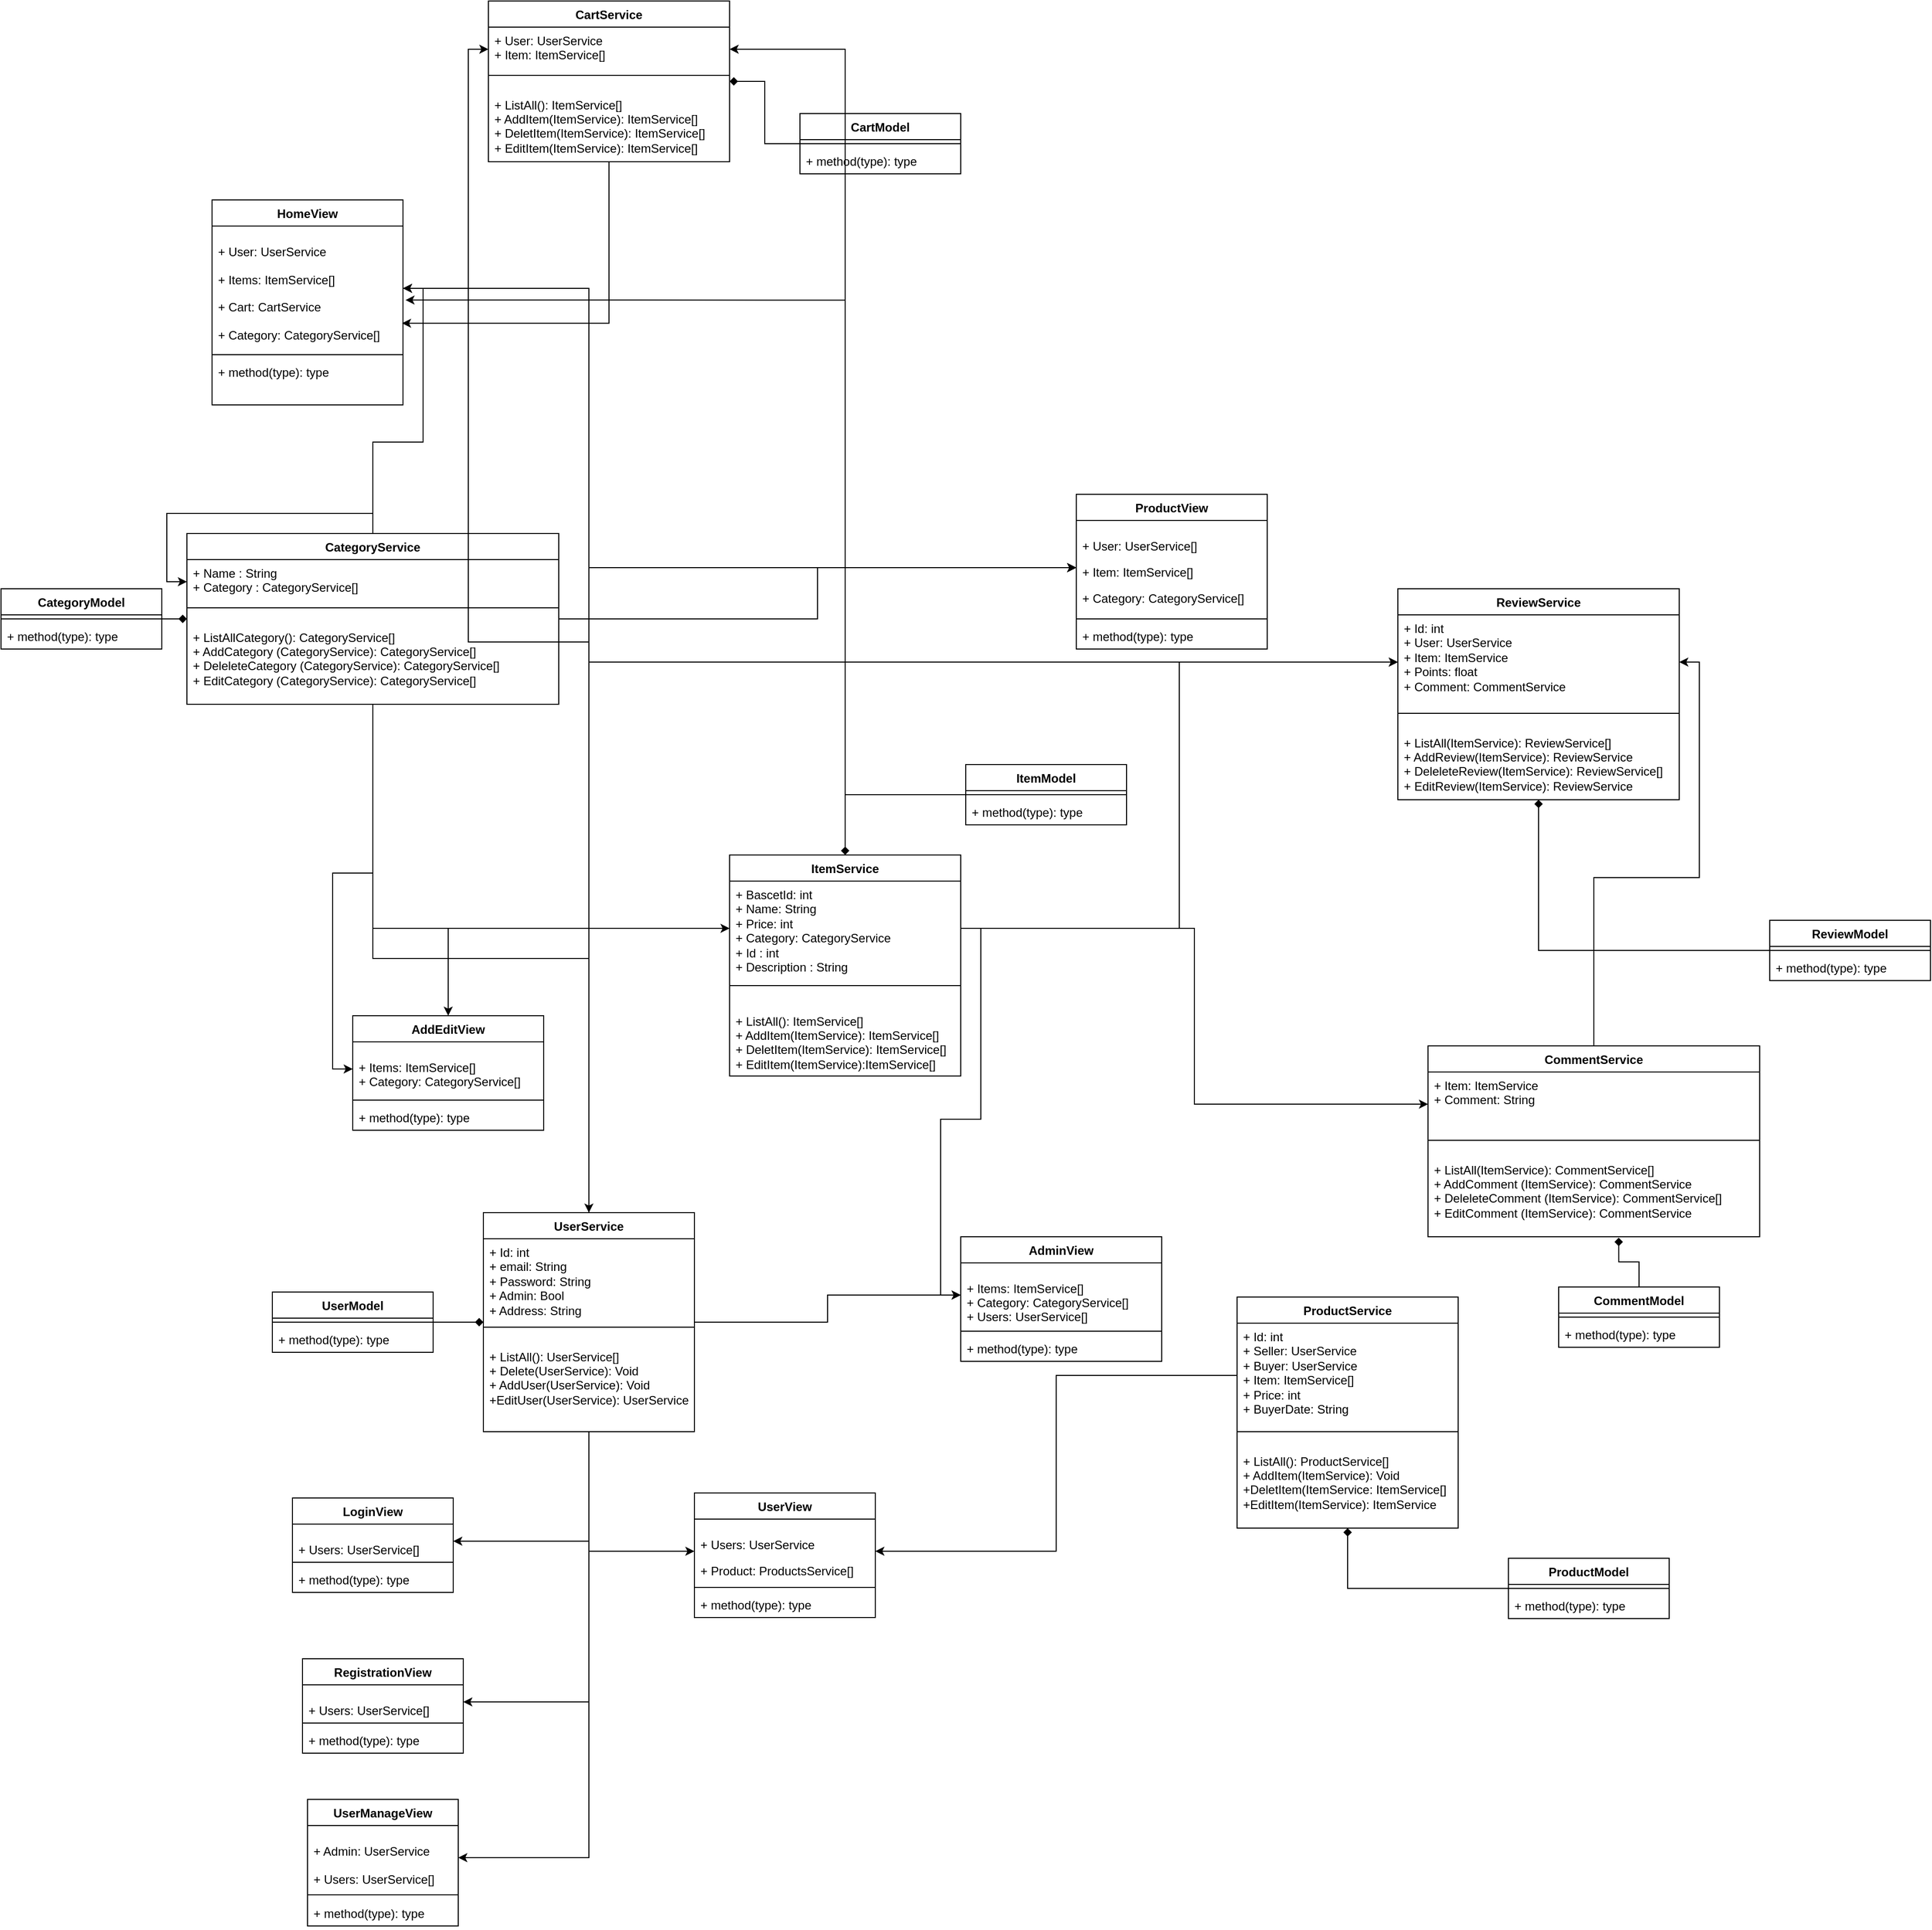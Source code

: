 <mxfile version="22.0.3" type="device">
  <diagram name="Page-1" id="p0fMw2OvhWZZcfrr4o7B">
    <mxGraphModel dx="1433" dy="1799" grid="1" gridSize="10" guides="1" tooltips="1" connect="1" arrows="1" fold="1" page="1" pageScale="1" pageWidth="850" pageHeight="1100" math="0" shadow="0">
      <root>
        <mxCell id="0" />
        <mxCell id="1" parent="0" />
        <mxCell id="Zq40r7ZkaGAquPxQyMr9-77" style="edgeStyle=orthogonalEdgeStyle;rounded=0;orthogonalLoop=1;jettySize=auto;html=1;endArrow=diamond;endFill=1;" parent="1" source="Zq40r7ZkaGAquPxQyMr9-1" target="Zq40r7ZkaGAquPxQyMr9-35" edge="1">
          <mxGeometry relative="1" as="geometry" />
        </mxCell>
        <mxCell id="Zq40r7ZkaGAquPxQyMr9-1" value="UserModel" style="swimlane;fontStyle=1;align=center;verticalAlign=top;childLayout=stackLayout;horizontal=1;startSize=26;horizontalStack=0;resizeParent=1;resizeParentMax=0;resizeLast=0;collapsible=1;marginBottom=0;whiteSpace=wrap;html=1;" parent="1" vertex="1">
          <mxGeometry x="560" y="435" width="160" height="60" as="geometry">
            <mxRectangle x="480" y="80" width="110" height="50" as="alternateBounds" />
          </mxGeometry>
        </mxCell>
        <mxCell id="Zq40r7ZkaGAquPxQyMr9-3" value="" style="line;strokeWidth=1;fillColor=none;align=left;verticalAlign=middle;spacingTop=-1;spacingLeft=3;spacingRight=3;rotatable=0;labelPosition=right;points=[];portConstraint=eastwest;strokeColor=inherit;" parent="Zq40r7ZkaGAquPxQyMr9-1" vertex="1">
          <mxGeometry y="26" width="160" height="8" as="geometry" />
        </mxCell>
        <mxCell id="Zq40r7ZkaGAquPxQyMr9-4" value="+ method(type): type" style="text;strokeColor=none;fillColor=none;align=left;verticalAlign=top;spacingLeft=4;spacingRight=4;overflow=hidden;rotatable=0;points=[[0,0.5],[1,0.5]];portConstraint=eastwest;whiteSpace=wrap;html=1;" parent="Zq40r7ZkaGAquPxQyMr9-1" vertex="1">
          <mxGeometry y="34" width="160" height="26" as="geometry" />
        </mxCell>
        <mxCell id="Zq40r7ZkaGAquPxQyMr9-74" style="edgeStyle=orthogonalEdgeStyle;rounded=0;orthogonalLoop=1;jettySize=auto;html=1;endArrow=diamond;endFill=1;" parent="1" source="Zq40r7ZkaGAquPxQyMr9-5" target="Zq40r7ZkaGAquPxQyMr9-43" edge="1">
          <mxGeometry relative="1" as="geometry" />
        </mxCell>
        <mxCell id="Zq40r7ZkaGAquPxQyMr9-5" value="ProductModel" style="swimlane;fontStyle=1;align=center;verticalAlign=top;childLayout=stackLayout;horizontal=1;startSize=26;horizontalStack=0;resizeParent=1;resizeParentMax=0;resizeLast=0;collapsible=1;marginBottom=0;whiteSpace=wrap;html=1;" parent="1" vertex="1">
          <mxGeometry x="1790" y="700" width="160" height="60" as="geometry" />
        </mxCell>
        <mxCell id="Zq40r7ZkaGAquPxQyMr9-7" value="" style="line;strokeWidth=1;fillColor=none;align=left;verticalAlign=middle;spacingTop=-1;spacingLeft=3;spacingRight=3;rotatable=0;labelPosition=right;points=[];portConstraint=eastwest;strokeColor=inherit;" parent="Zq40r7ZkaGAquPxQyMr9-5" vertex="1">
          <mxGeometry y="26" width="160" height="8" as="geometry" />
        </mxCell>
        <mxCell id="Zq40r7ZkaGAquPxQyMr9-8" value="+ method(type): type" style="text;strokeColor=none;fillColor=none;align=left;verticalAlign=top;spacingLeft=4;spacingRight=4;overflow=hidden;rotatable=0;points=[[0,0.5],[1,0.5]];portConstraint=eastwest;whiteSpace=wrap;html=1;" parent="Zq40r7ZkaGAquPxQyMr9-5" vertex="1">
          <mxGeometry y="34" width="160" height="26" as="geometry" />
        </mxCell>
        <mxCell id="Zq40r7ZkaGAquPxQyMr9-9" value="CommentModel" style="swimlane;fontStyle=1;align=center;verticalAlign=top;childLayout=stackLayout;horizontal=1;startSize=26;horizontalStack=0;resizeParent=1;resizeParentMax=0;resizeLast=0;collapsible=1;marginBottom=0;whiteSpace=wrap;html=1;" parent="1" vertex="1">
          <mxGeometry x="1840" y="430" width="160" height="60" as="geometry" />
        </mxCell>
        <mxCell id="Zq40r7ZkaGAquPxQyMr9-11" value="" style="line;strokeWidth=1;fillColor=none;align=left;verticalAlign=middle;spacingTop=-1;spacingLeft=3;spacingRight=3;rotatable=0;labelPosition=right;points=[];portConstraint=eastwest;strokeColor=inherit;" parent="Zq40r7ZkaGAquPxQyMr9-9" vertex="1">
          <mxGeometry y="26" width="160" height="8" as="geometry" />
        </mxCell>
        <mxCell id="Zq40r7ZkaGAquPxQyMr9-12" value="+ method(type): type" style="text;strokeColor=none;fillColor=none;align=left;verticalAlign=top;spacingLeft=4;spacingRight=4;overflow=hidden;rotatable=0;points=[[0,0.5],[1,0.5]];portConstraint=eastwest;whiteSpace=wrap;html=1;" parent="Zq40r7ZkaGAquPxQyMr9-9" vertex="1">
          <mxGeometry y="34" width="160" height="26" as="geometry" />
        </mxCell>
        <mxCell id="Zq40r7ZkaGAquPxQyMr9-73" style="edgeStyle=orthogonalEdgeStyle;rounded=0;orthogonalLoop=1;jettySize=auto;html=1;endArrow=diamond;endFill=1;" parent="1" source="Zq40r7ZkaGAquPxQyMr9-13" target="Zq40r7ZkaGAquPxQyMr9-60" edge="1">
          <mxGeometry relative="1" as="geometry" />
        </mxCell>
        <mxCell id="Zq40r7ZkaGAquPxQyMr9-13" value="CategoryModel" style="swimlane;fontStyle=1;align=center;verticalAlign=top;childLayout=stackLayout;horizontal=1;startSize=26;horizontalStack=0;resizeParent=1;resizeParentMax=0;resizeLast=0;collapsible=1;marginBottom=0;whiteSpace=wrap;html=1;" parent="1" vertex="1">
          <mxGeometry x="290" y="-265" width="160" height="60" as="geometry" />
        </mxCell>
        <mxCell id="Zq40r7ZkaGAquPxQyMr9-15" value="" style="line;strokeWidth=1;fillColor=none;align=left;verticalAlign=middle;spacingTop=-1;spacingLeft=3;spacingRight=3;rotatable=0;labelPosition=right;points=[];portConstraint=eastwest;strokeColor=inherit;" parent="Zq40r7ZkaGAquPxQyMr9-13" vertex="1">
          <mxGeometry y="26" width="160" height="8" as="geometry" />
        </mxCell>
        <mxCell id="Zq40r7ZkaGAquPxQyMr9-16" value="+ method(type): type" style="text;strokeColor=none;fillColor=none;align=left;verticalAlign=top;spacingLeft=4;spacingRight=4;overflow=hidden;rotatable=0;points=[[0,0.5],[1,0.5]];portConstraint=eastwest;whiteSpace=wrap;html=1;" parent="Zq40r7ZkaGAquPxQyMr9-13" vertex="1">
          <mxGeometry y="34" width="160" height="26" as="geometry" />
        </mxCell>
        <mxCell id="Zq40r7ZkaGAquPxQyMr9-75" style="edgeStyle=orthogonalEdgeStyle;rounded=0;orthogonalLoop=1;jettySize=auto;html=1;endArrow=diamond;endFill=1;" parent="1" source="Zq40r7ZkaGAquPxQyMr9-17" target="Zq40r7ZkaGAquPxQyMr9-39" edge="1">
          <mxGeometry relative="1" as="geometry" />
        </mxCell>
        <mxCell id="Zq40r7ZkaGAquPxQyMr9-17" value="CartModel" style="swimlane;fontStyle=1;align=center;verticalAlign=top;childLayout=stackLayout;horizontal=1;startSize=26;horizontalStack=0;resizeParent=1;resizeParentMax=0;resizeLast=0;collapsible=1;marginBottom=0;whiteSpace=wrap;html=1;" parent="1" vertex="1">
          <mxGeometry x="1085" y="-738" width="160" height="60" as="geometry" />
        </mxCell>
        <mxCell id="Zq40r7ZkaGAquPxQyMr9-19" value="" style="line;strokeWidth=1;fillColor=none;align=left;verticalAlign=middle;spacingTop=-1;spacingLeft=3;spacingRight=3;rotatable=0;labelPosition=right;points=[];portConstraint=eastwest;strokeColor=inherit;" parent="Zq40r7ZkaGAquPxQyMr9-17" vertex="1">
          <mxGeometry y="26" width="160" height="8" as="geometry" />
        </mxCell>
        <mxCell id="Zq40r7ZkaGAquPxQyMr9-20" value="+ method(type): type" style="text;strokeColor=none;fillColor=none;align=left;verticalAlign=top;spacingLeft=4;spacingRight=4;overflow=hidden;rotatable=0;points=[[0,0.5],[1,0.5]];portConstraint=eastwest;whiteSpace=wrap;html=1;" parent="Zq40r7ZkaGAquPxQyMr9-17" vertex="1">
          <mxGeometry y="34" width="160" height="26" as="geometry" />
        </mxCell>
        <mxCell id="x44FBl3u2EVMnusIfgSp-1" style="edgeStyle=orthogonalEdgeStyle;rounded=0;orthogonalLoop=1;jettySize=auto;html=1;endArrow=diamond;endFill=1;" parent="1" source="Zq40r7ZkaGAquPxQyMr9-21" target="Zq40r7ZkaGAquPxQyMr9-48" edge="1">
          <mxGeometry relative="1" as="geometry" />
        </mxCell>
        <mxCell id="Zq40r7ZkaGAquPxQyMr9-21" value="ItemModel" style="swimlane;fontStyle=1;align=center;verticalAlign=top;childLayout=stackLayout;horizontal=1;startSize=26;horizontalStack=0;resizeParent=1;resizeParentMax=0;resizeLast=0;collapsible=1;marginBottom=0;whiteSpace=wrap;html=1;" parent="1" vertex="1">
          <mxGeometry x="1250" y="-90" width="160" height="60" as="geometry" />
        </mxCell>
        <mxCell id="Zq40r7ZkaGAquPxQyMr9-23" value="" style="line;strokeWidth=1;fillColor=none;align=left;verticalAlign=middle;spacingTop=-1;spacingLeft=3;spacingRight=3;rotatable=0;labelPosition=right;points=[];portConstraint=eastwest;strokeColor=inherit;" parent="Zq40r7ZkaGAquPxQyMr9-21" vertex="1">
          <mxGeometry y="26" width="160" height="8" as="geometry" />
        </mxCell>
        <mxCell id="Zq40r7ZkaGAquPxQyMr9-24" value="+ method(type): type" style="text;strokeColor=none;fillColor=none;align=left;verticalAlign=top;spacingLeft=4;spacingRight=4;overflow=hidden;rotatable=0;points=[[0,0.5],[1,0.5]];portConstraint=eastwest;whiteSpace=wrap;html=1;" parent="Zq40r7ZkaGAquPxQyMr9-21" vertex="1">
          <mxGeometry y="34" width="160" height="26" as="geometry" />
        </mxCell>
        <mxCell id="Zq40r7ZkaGAquPxQyMr9-72" style="edgeStyle=orthogonalEdgeStyle;rounded=0;orthogonalLoop=1;jettySize=auto;html=1;endArrow=diamond;endFill=1;" parent="1" source="Zq40r7ZkaGAquPxQyMr9-25" target="Zq40r7ZkaGAquPxQyMr9-56" edge="1">
          <mxGeometry relative="1" as="geometry" />
        </mxCell>
        <mxCell id="Zq40r7ZkaGAquPxQyMr9-25" value="ReviewModel" style="swimlane;fontStyle=1;align=center;verticalAlign=top;childLayout=stackLayout;horizontal=1;startSize=26;horizontalStack=0;resizeParent=1;resizeParentMax=0;resizeLast=0;collapsible=1;marginBottom=0;whiteSpace=wrap;html=1;" parent="1" vertex="1">
          <mxGeometry x="2050" y="65" width="160" height="60" as="geometry" />
        </mxCell>
        <mxCell id="Zq40r7ZkaGAquPxQyMr9-27" value="" style="line;strokeWidth=1;fillColor=none;align=left;verticalAlign=middle;spacingTop=-1;spacingLeft=3;spacingRight=3;rotatable=0;labelPosition=right;points=[];portConstraint=eastwest;strokeColor=inherit;" parent="Zq40r7ZkaGAquPxQyMr9-25" vertex="1">
          <mxGeometry y="26" width="160" height="8" as="geometry" />
        </mxCell>
        <mxCell id="Zq40r7ZkaGAquPxQyMr9-28" value="+ method(type): type" style="text;strokeColor=none;fillColor=none;align=left;verticalAlign=top;spacingLeft=4;spacingRight=4;overflow=hidden;rotatable=0;points=[[0,0.5],[1,0.5]];portConstraint=eastwest;whiteSpace=wrap;html=1;" parent="Zq40r7ZkaGAquPxQyMr9-25" vertex="1">
          <mxGeometry y="34" width="160" height="26" as="geometry" />
        </mxCell>
        <mxCell id="Zq40r7ZkaGAquPxQyMr9-83" style="edgeStyle=orthogonalEdgeStyle;rounded=0;orthogonalLoop=1;jettySize=auto;html=1;" parent="1" source="Zq40r7ZkaGAquPxQyMr9-35" target="Zq40r7ZkaGAquPxQyMr9-57" edge="1">
          <mxGeometry relative="1" as="geometry" />
        </mxCell>
        <mxCell id="Zq40r7ZkaGAquPxQyMr9-134" style="edgeStyle=orthogonalEdgeStyle;rounded=0;orthogonalLoop=1;jettySize=auto;html=1;" parent="1" source="Zq40r7ZkaGAquPxQyMr9-35" target="Zq40r7ZkaGAquPxQyMr9-94" edge="1">
          <mxGeometry relative="1" as="geometry" />
        </mxCell>
        <mxCell id="Zq40r7ZkaGAquPxQyMr9-138" style="edgeStyle=orthogonalEdgeStyle;rounded=0;orthogonalLoop=1;jettySize=auto;html=1;" parent="1" source="Zq40r7ZkaGAquPxQyMr9-35" target="Zq40r7ZkaGAquPxQyMr9-90" edge="1">
          <mxGeometry relative="1" as="geometry" />
        </mxCell>
        <mxCell id="Zq40r7ZkaGAquPxQyMr9-144" style="edgeStyle=orthogonalEdgeStyle;rounded=0;orthogonalLoop=1;jettySize=auto;html=1;" parent="1" source="Zq40r7ZkaGAquPxQyMr9-35" target="Zq40r7ZkaGAquPxQyMr9-106" edge="1">
          <mxGeometry relative="1" as="geometry" />
        </mxCell>
        <mxCell id="Zq40r7ZkaGAquPxQyMr9-145" style="edgeStyle=orthogonalEdgeStyle;rounded=0;orthogonalLoop=1;jettySize=auto;html=1;" parent="1" source="Zq40r7ZkaGAquPxQyMr9-35" target="Zq40r7ZkaGAquPxQyMr9-131" edge="1">
          <mxGeometry relative="1" as="geometry" />
        </mxCell>
        <mxCell id="Zq40r7ZkaGAquPxQyMr9-152" style="edgeStyle=orthogonalEdgeStyle;rounded=0;orthogonalLoop=1;jettySize=auto;html=1;" parent="1" source="Zq40r7ZkaGAquPxQyMr9-35" target="Zq40r7ZkaGAquPxQyMr9-110" edge="1">
          <mxGeometry relative="1" as="geometry" />
        </mxCell>
        <mxCell id="x44FBl3u2EVMnusIfgSp-3" style="edgeStyle=orthogonalEdgeStyle;rounded=0;orthogonalLoop=1;jettySize=auto;html=1;" parent="1" source="Zq40r7ZkaGAquPxQyMr9-35" target="Zq40r7ZkaGAquPxQyMr9-119" edge="1">
          <mxGeometry relative="1" as="geometry" />
        </mxCell>
        <mxCell id="Zq40r7ZkaGAquPxQyMr9-39" value="CartService" style="swimlane;fontStyle=1;align=center;verticalAlign=top;childLayout=stackLayout;horizontal=1;startSize=26;horizontalStack=0;resizeParent=1;resizeParentMax=0;resizeLast=0;collapsible=1;marginBottom=0;whiteSpace=wrap;html=1;" parent="1" vertex="1">
          <mxGeometry x="775" y="-850" width="240" height="160" as="geometry" />
        </mxCell>
        <mxCell id="Zq40r7ZkaGAquPxQyMr9-40" value="+ User: UserService&lt;br&gt;+ Item: ItemService[]&lt;br&gt;" style="text;strokeColor=none;fillColor=none;align=left;verticalAlign=top;spacingLeft=4;spacingRight=4;overflow=hidden;rotatable=0;points=[[0,0.5],[1,0.5]];portConstraint=eastwest;whiteSpace=wrap;html=1;" parent="Zq40r7ZkaGAquPxQyMr9-39" vertex="1">
          <mxGeometry y="26" width="240" height="44" as="geometry" />
        </mxCell>
        <mxCell id="Zq40r7ZkaGAquPxQyMr9-41" value="" style="line;strokeWidth=1;fillColor=none;align=left;verticalAlign=middle;spacingTop=-1;spacingLeft=3;spacingRight=3;rotatable=0;labelPosition=right;points=[];portConstraint=eastwest;strokeColor=inherit;" parent="Zq40r7ZkaGAquPxQyMr9-39" vertex="1">
          <mxGeometry y="70" width="240" height="8" as="geometry" />
        </mxCell>
        <mxCell id="Zq40r7ZkaGAquPxQyMr9-42" value="&lt;p style=&quot;margin-bottom:0cm;line-height:normal&quot; class=&quot;MsoNormal&quot;&gt;+ ListAll(): ItemService[]&lt;/p&gt;&lt;span style=&quot;background-color: initial;&quot;&gt;+ AddItem(ItemService):&amp;nbsp;&lt;/span&gt;&lt;span style=&quot;background-color: initial;&quot;&gt;ItemService[]&lt;/span&gt;&lt;span style=&quot;background-color: initial;&quot;&gt;&lt;br&gt;&lt;/span&gt;&lt;span style=&quot;background-color: initial;&quot;&gt;+ DeletItem(ItemService):&amp;nbsp;&lt;/span&gt;&lt;span style=&quot;background-color: initial;&quot;&gt;ItemService[]&lt;/span&gt;&lt;span style=&quot;background-color: initial;&quot;&gt;&lt;br&gt;&lt;/span&gt;&lt;span style=&quot;background-color: initial;&quot;&gt;+ EditItem(ItemService):&amp;nbsp;&lt;/span&gt;&lt;span style=&quot;background-color: initial;&quot;&gt;ItemService[]&lt;/span&gt;" style="text;strokeColor=none;fillColor=none;align=left;verticalAlign=top;spacingLeft=4;spacingRight=4;overflow=hidden;rotatable=0;points=[[0,0.5],[1,0.5]];portConstraint=eastwest;whiteSpace=wrap;html=1;" parent="Zq40r7ZkaGAquPxQyMr9-39" vertex="1">
          <mxGeometry y="78" width="240" height="82" as="geometry" />
        </mxCell>
        <mxCell id="Zq40r7ZkaGAquPxQyMr9-43" value="ProductService" style="swimlane;fontStyle=1;align=center;verticalAlign=top;childLayout=stackLayout;horizontal=1;startSize=26;horizontalStack=0;resizeParent=1;resizeParentMax=0;resizeLast=0;collapsible=1;marginBottom=0;whiteSpace=wrap;html=1;" parent="1" vertex="1">
          <mxGeometry x="1520" y="440" width="220" height="230" as="geometry" />
        </mxCell>
        <mxCell id="Zq40r7ZkaGAquPxQyMr9-44" value="+ Id: int&lt;br&gt;+ Seller: UserService&lt;br&gt;+ Buyer: UserService&lt;br&gt;+ Item: ItemService[]&lt;br&gt;+ Price: int&lt;br&gt;+ BuyerDate: String" style="text;strokeColor=none;fillColor=none;align=left;verticalAlign=top;spacingLeft=4;spacingRight=4;overflow=hidden;rotatable=0;points=[[0,0.5],[1,0.5]];portConstraint=eastwest;whiteSpace=wrap;html=1;" parent="Zq40r7ZkaGAquPxQyMr9-43" vertex="1">
          <mxGeometry y="26" width="220" height="104" as="geometry" />
        </mxCell>
        <mxCell id="Zq40r7ZkaGAquPxQyMr9-45" value="" style="line;strokeWidth=1;fillColor=none;align=left;verticalAlign=middle;spacingTop=-1;spacingLeft=3;spacingRight=3;rotatable=0;labelPosition=right;points=[];portConstraint=eastwest;strokeColor=inherit;" parent="Zq40r7ZkaGAquPxQyMr9-43" vertex="1">
          <mxGeometry y="130" width="220" height="8" as="geometry" />
        </mxCell>
        <mxCell id="Zq40r7ZkaGAquPxQyMr9-46" value="&lt;p style=&quot;margin-bottom:0cm;line-height:normal&quot; class=&quot;MsoNormal&quot;&gt;+ ListAll(): ProductService[]&lt;/p&gt;&lt;span style=&quot;background-color: initial;&quot;&gt;+ AddItem(ItemService):&amp;nbsp;&lt;/span&gt;&lt;span style=&quot;background-color: initial;&quot;&gt;Void&lt;/span&gt;&lt;span style=&quot;background-color: initial;&quot;&gt;&lt;br&gt;&lt;/span&gt;&lt;span style=&quot;background-color: initial;&quot;&gt;+DeletItem(ItemService:&amp;nbsp;&lt;/span&gt;&lt;span style=&quot;background-color: initial;&quot;&gt;ItemService[]&lt;/span&gt;&lt;span style=&quot;background-color: initial;&quot;&gt;&lt;br&gt;&lt;/span&gt;&lt;span style=&quot;background-color: initial;&quot;&gt;+EditItem(ItemService):&amp;nbsp;&lt;/span&gt;&lt;span style=&quot;background-color: initial;&quot;&gt;ItemService&amp;nbsp;&lt;/span&gt;&lt;span style=&quot;background-color: initial;&quot;&gt;&lt;br&gt;&lt;/span&gt;" style="text;strokeColor=none;fillColor=none;align=left;verticalAlign=top;spacingLeft=4;spacingRight=4;overflow=hidden;rotatable=0;points=[[0,0.5],[1,0.5]];portConstraint=eastwest;whiteSpace=wrap;html=1;" parent="Zq40r7ZkaGAquPxQyMr9-43" vertex="1">
          <mxGeometry y="138" width="220" height="92" as="geometry" />
        </mxCell>
        <mxCell id="Zq40r7ZkaGAquPxQyMr9-136" style="edgeStyle=orthogonalEdgeStyle;rounded=0;orthogonalLoop=1;jettySize=auto;html=1;" parent="1" source="Zq40r7ZkaGAquPxQyMr9-48" target="Zq40r7ZkaGAquPxQyMr9-119" edge="1">
          <mxGeometry relative="1" as="geometry" />
        </mxCell>
        <mxCell id="fZZF1IZkMB8LjrJ-PRO6-7" style="edgeStyle=orthogonalEdgeStyle;rounded=0;orthogonalLoop=1;jettySize=auto;html=1;" edge="1" parent="1" source="Zq40r7ZkaGAquPxQyMr9-48" target="Zq40r7ZkaGAquPxQyMr9-40">
          <mxGeometry relative="1" as="geometry" />
        </mxCell>
        <mxCell id="Zq40r7ZkaGAquPxQyMr9-48" value="ItemService" style="swimlane;fontStyle=1;align=center;verticalAlign=top;childLayout=stackLayout;horizontal=1;startSize=26;horizontalStack=0;resizeParent=1;resizeParentMax=0;resizeLast=0;collapsible=1;marginBottom=0;whiteSpace=wrap;html=1;" parent="1" vertex="1">
          <mxGeometry x="1015" width="230" height="220" as="geometry" />
        </mxCell>
        <mxCell id="Zq40r7ZkaGAquPxQyMr9-49" value="+ BascetId: int&lt;br&gt;+ Name: String&lt;br&gt;+ Price: int&lt;br&gt;+ Category: CategoryService&lt;br&gt;+ Id : int&lt;br&gt;+&amp;nbsp;Description : String" style="text;strokeColor=none;fillColor=none;align=left;verticalAlign=top;spacingLeft=4;spacingRight=4;overflow=hidden;rotatable=0;points=[[0,0.5],[1,0.5]];portConstraint=eastwest;whiteSpace=wrap;html=1;" parent="Zq40r7ZkaGAquPxQyMr9-48" vertex="1">
          <mxGeometry y="26" width="230" height="94" as="geometry" />
        </mxCell>
        <mxCell id="Zq40r7ZkaGAquPxQyMr9-50" value="" style="line;strokeWidth=1;fillColor=none;align=left;verticalAlign=middle;spacingTop=-1;spacingLeft=3;spacingRight=3;rotatable=0;labelPosition=right;points=[];portConstraint=eastwest;strokeColor=inherit;" parent="Zq40r7ZkaGAquPxQyMr9-48" vertex="1">
          <mxGeometry y="120" width="230" height="20" as="geometry" />
        </mxCell>
        <mxCell id="Zq40r7ZkaGAquPxQyMr9-51" value="&lt;p style=&quot;margin-bottom:0cm;line-height:normal&quot; class=&quot;MsoNormal&quot;&gt;+ ListAll(): ItemService[]&lt;/p&gt;&lt;span style=&quot;background-color: initial;&quot;&gt;+ AddItem(ItemService):&amp;nbsp;&lt;/span&gt;&lt;span style=&quot;background-color: initial;&quot;&gt;ItemService[]&lt;/span&gt;&lt;span style=&quot;background-color: initial;&quot;&gt;&lt;br&gt;&lt;/span&gt;&lt;span style=&quot;background-color: initial;&quot;&gt;+ DeletItem(ItemService):&amp;nbsp;&lt;/span&gt;&lt;span style=&quot;background-color: initial;&quot;&gt;ItemService[]&lt;/span&gt;&lt;span style=&quot;background-color: initial;&quot;&gt;&lt;br&gt;&lt;/span&gt;&lt;span style=&quot;background-color: initial;&quot;&gt;+ EditItem(ItemService):&lt;/span&gt;&lt;span style=&quot;background-color: initial;&quot;&gt;ItemService[]&lt;/span&gt;&lt;span style=&quot;background-color: initial;&quot;&gt;&lt;br&gt;&lt;/span&gt;" style="text;strokeColor=none;fillColor=none;align=left;verticalAlign=top;spacingLeft=4;spacingRight=4;overflow=hidden;rotatable=0;points=[[0,0.5],[1,0.5]];portConstraint=eastwest;whiteSpace=wrap;html=1;" parent="Zq40r7ZkaGAquPxQyMr9-48" vertex="1">
          <mxGeometry y="140" width="230" height="80" as="geometry" />
        </mxCell>
        <mxCell id="Zq40r7ZkaGAquPxQyMr9-85" style="edgeStyle=orthogonalEdgeStyle;rounded=0;orthogonalLoop=1;jettySize=auto;html=1;" parent="1" source="Zq40r7ZkaGAquPxQyMr9-52" target="Zq40r7ZkaGAquPxQyMr9-57" edge="1">
          <mxGeometry relative="1" as="geometry" />
        </mxCell>
        <mxCell id="Zq40r7ZkaGAquPxQyMr9-52" value="CommentService" style="swimlane;fontStyle=1;align=center;verticalAlign=top;childLayout=stackLayout;horizontal=1;startSize=26;horizontalStack=0;resizeParent=1;resizeParentMax=0;resizeLast=0;collapsible=1;marginBottom=0;whiteSpace=wrap;html=1;" parent="1" vertex="1">
          <mxGeometry x="1710" y="190" width="330" height="190" as="geometry" />
        </mxCell>
        <mxCell id="Zq40r7ZkaGAquPxQyMr9-53" value="+ Item: ItemService&lt;br&gt;+ Comment: String" style="text;strokeColor=none;fillColor=none;align=left;verticalAlign=top;spacingLeft=4;spacingRight=4;overflow=hidden;rotatable=0;points=[[0,0.5],[1,0.5]];portConstraint=eastwest;whiteSpace=wrap;html=1;" parent="Zq40r7ZkaGAquPxQyMr9-52" vertex="1">
          <mxGeometry y="26" width="330" height="64" as="geometry" />
        </mxCell>
        <mxCell id="Zq40r7ZkaGAquPxQyMr9-54" value="" style="line;strokeWidth=1;fillColor=none;align=left;verticalAlign=middle;spacingTop=-1;spacingLeft=3;spacingRight=3;rotatable=0;labelPosition=right;points=[];portConstraint=eastwest;strokeColor=inherit;" parent="Zq40r7ZkaGAquPxQyMr9-52" vertex="1">
          <mxGeometry y="90" width="330" height="8" as="geometry" />
        </mxCell>
        <mxCell id="Zq40r7ZkaGAquPxQyMr9-55" value="&lt;p style=&quot;margin-bottom:0cm;line-height:normal&quot; class=&quot;MsoNormal&quot;&gt;+ ListAll(ItemService): CommentService[]&lt;/p&gt;&lt;span style=&quot;background-color: initial;&quot;&gt;+ AddComment (ItemService):&amp;nbsp;&lt;/span&gt;&lt;span style=&quot;background-color: initial;&quot;&gt;CommentService&lt;/span&gt;&lt;span style=&quot;background-color: initial;&quot;&gt;&lt;br&gt;&lt;/span&gt;&lt;span style=&quot;background-color: initial;&quot;&gt;+ DeleleteComment&amp;nbsp;&lt;/span&gt;&lt;span style=&quot;background-color: initial;&quot;&gt;(ItemService): CommentService[]&lt;/span&gt;&lt;span style=&quot;background-color: initial;&quot;&gt;&lt;br&gt;&lt;/span&gt;&lt;span style=&quot;background-color: initial;&quot;&gt;+ EditComment (ItemService):&amp;nbsp;&lt;/span&gt;&lt;span style=&quot;background-color: initial;&quot;&gt;CommentService&lt;/span&gt;&lt;span style=&quot;background-color: initial;&quot;&gt;&lt;br&gt;&lt;/span&gt;" style="text;strokeColor=none;fillColor=none;align=left;verticalAlign=top;spacingLeft=4;spacingRight=4;overflow=hidden;rotatable=0;points=[[0,0.5],[1,0.5]];portConstraint=eastwest;whiteSpace=wrap;html=1;" parent="Zq40r7ZkaGAquPxQyMr9-52" vertex="1">
          <mxGeometry y="98" width="330" height="92" as="geometry" />
        </mxCell>
        <mxCell id="Zq40r7ZkaGAquPxQyMr9-56" value="ReviewService" style="swimlane;fontStyle=1;align=center;verticalAlign=top;childLayout=stackLayout;horizontal=1;startSize=26;horizontalStack=0;resizeParent=1;resizeParentMax=0;resizeLast=0;collapsible=1;marginBottom=0;whiteSpace=wrap;html=1;" parent="1" vertex="1">
          <mxGeometry x="1680" y="-265" width="280" height="210" as="geometry" />
        </mxCell>
        <mxCell id="Zq40r7ZkaGAquPxQyMr9-57" value="+ Id: int&lt;br&gt;+ User: UserService&lt;br&gt;+ Item: ItemService&lt;br&gt;+ Points: float&lt;br&gt;+ Comment: CommentService" style="text;strokeColor=none;fillColor=none;align=left;verticalAlign=top;spacingLeft=4;spacingRight=4;overflow=hidden;rotatable=0;points=[[0,0.5],[1,0.5]];portConstraint=eastwest;whiteSpace=wrap;html=1;" parent="Zq40r7ZkaGAquPxQyMr9-56" vertex="1">
          <mxGeometry y="26" width="280" height="94" as="geometry" />
        </mxCell>
        <mxCell id="Zq40r7ZkaGAquPxQyMr9-58" value="" style="line;strokeWidth=1;fillColor=none;align=left;verticalAlign=middle;spacingTop=-1;spacingLeft=3;spacingRight=3;rotatable=0;labelPosition=right;points=[];portConstraint=eastwest;strokeColor=inherit;" parent="Zq40r7ZkaGAquPxQyMr9-56" vertex="1">
          <mxGeometry y="120" width="280" height="8" as="geometry" />
        </mxCell>
        <mxCell id="Zq40r7ZkaGAquPxQyMr9-59" value="&lt;p style=&quot;margin-bottom:0cm;line-height:normal&quot; class=&quot;MsoNormal&quot;&gt;+ ListAll(ItemService): ReviewService[]&lt;/p&gt;&lt;span style=&quot;background-color: initial;&quot;&gt;+ AddReview(ItemService):&amp;nbsp;&lt;/span&gt;&lt;span style=&quot;background-color: initial;&quot;&gt;ReviewService&lt;/span&gt;&lt;span style=&quot;background-color: initial;&quot;&gt;&lt;br&gt;&lt;/span&gt;&lt;span style=&quot;background-color: initial;&quot;&gt;+ DeleleteReview(ItemService):&amp;nbsp;&lt;/span&gt;&lt;span style=&quot;background-color: initial;&quot;&gt;ReviewService[]&lt;/span&gt;&lt;span style=&quot;background-color: initial;&quot;&gt;&lt;br&gt;&lt;/span&gt;&lt;span style=&quot;background-color: initial;&quot;&gt;+ EditReview(ItemService):&amp;nbsp;&lt;/span&gt;&lt;span style=&quot;background-color: initial;&quot;&gt;ReviewService&lt;/span&gt;&lt;span style=&quot;background-color: initial;&quot;&gt;&lt;br&gt;&lt;/span&gt;" style="text;strokeColor=none;fillColor=none;align=left;verticalAlign=top;spacingLeft=4;spacingRight=4;overflow=hidden;rotatable=0;points=[[0,0.5],[1,0.5]];portConstraint=eastwest;whiteSpace=wrap;html=1;" parent="Zq40r7ZkaGAquPxQyMr9-56" vertex="1">
          <mxGeometry y="128" width="280" height="82" as="geometry" />
        </mxCell>
        <mxCell id="Zq40r7ZkaGAquPxQyMr9-78" style="rounded=0;orthogonalLoop=1;jettySize=auto;html=1;edgeStyle=orthogonalEdgeStyle;strokeColor=default;" parent="1" source="Zq40r7ZkaGAquPxQyMr9-60" target="Zq40r7ZkaGAquPxQyMr9-49" edge="1">
          <mxGeometry relative="1" as="geometry" />
        </mxCell>
        <mxCell id="Zq40r7ZkaGAquPxQyMr9-137" style="edgeStyle=orthogonalEdgeStyle;rounded=0;orthogonalLoop=1;jettySize=auto;html=1;" parent="1" source="Zq40r7ZkaGAquPxQyMr9-60" target="Zq40r7ZkaGAquPxQyMr9-119" edge="1">
          <mxGeometry relative="1" as="geometry" />
        </mxCell>
        <mxCell id="Zq40r7ZkaGAquPxQyMr9-141" style="edgeStyle=orthogonalEdgeStyle;rounded=0;orthogonalLoop=1;jettySize=auto;html=1;" parent="1" source="Zq40r7ZkaGAquPxQyMr9-60" target="Zq40r7ZkaGAquPxQyMr9-90" edge="1">
          <mxGeometry relative="1" as="geometry" />
        </mxCell>
        <mxCell id="Zq40r7ZkaGAquPxQyMr9-143" style="edgeStyle=orthogonalEdgeStyle;rounded=0;orthogonalLoop=1;jettySize=auto;html=1;" parent="1" source="Zq40r7ZkaGAquPxQyMr9-60" target="Zq40r7ZkaGAquPxQyMr9-102" edge="1">
          <mxGeometry relative="1" as="geometry" />
        </mxCell>
        <mxCell id="Zq40r7ZkaGAquPxQyMr9-147" style="edgeStyle=orthogonalEdgeStyle;rounded=0;orthogonalLoop=1;jettySize=auto;html=1;" parent="1" source="Zq40r7ZkaGAquPxQyMr9-35" target="Zq40r7ZkaGAquPxQyMr9-127" edge="1">
          <mxGeometry relative="1" as="geometry" />
        </mxCell>
        <mxCell id="Zq40r7ZkaGAquPxQyMr9-60" value="CategoryService&lt;br&gt;" style="swimlane;fontStyle=1;align=center;verticalAlign=top;childLayout=stackLayout;horizontal=1;startSize=26;horizontalStack=0;resizeParent=1;resizeParentMax=0;resizeLast=0;collapsible=1;marginBottom=0;whiteSpace=wrap;html=1;" parent="1" vertex="1">
          <mxGeometry x="475" y="-320" width="370" height="170" as="geometry" />
        </mxCell>
        <mxCell id="Zq40r7ZkaGAquPxQyMr9-61" value="+ Name : String&lt;br&gt;+ Category : CategoryService[]" style="text;strokeColor=none;fillColor=none;align=left;verticalAlign=top;spacingLeft=4;spacingRight=4;overflow=hidden;rotatable=0;points=[[0,0.5],[1,0.5]];portConstraint=eastwest;whiteSpace=wrap;html=1;" parent="Zq40r7ZkaGAquPxQyMr9-60" vertex="1">
          <mxGeometry y="26" width="370" height="44" as="geometry" />
        </mxCell>
        <mxCell id="Zq40r7ZkaGAquPxQyMr9-62" value="" style="line;strokeWidth=1;fillColor=none;align=left;verticalAlign=middle;spacingTop=-1;spacingLeft=3;spacingRight=3;rotatable=0;labelPosition=right;points=[];portConstraint=eastwest;strokeColor=inherit;" parent="Zq40r7ZkaGAquPxQyMr9-60" vertex="1">
          <mxGeometry y="70" width="370" height="8" as="geometry" />
        </mxCell>
        <mxCell id="Zq40r7ZkaGAquPxQyMr9-63" value="&lt;p style=&quot;margin-bottom:0cm;line-height:normal&quot; class=&quot;MsoNormal&quot;&gt;+ ListAllCategory(): CategoryService[]&lt;/p&gt;&lt;span style=&quot;background-color: initial;&quot;&gt;+ AddCategory (CategoryService):&amp;nbsp;&lt;/span&gt;&lt;span style=&quot;background-color: initial;&quot;&gt;CategoryService[]&lt;/span&gt;&lt;span style=&quot;background-color: initial;&quot;&gt;&lt;br&gt;&lt;/span&gt;&lt;span style=&quot;background-color: initial;&quot;&gt;+ DeleleteCategory&amp;nbsp;&lt;/span&gt;&lt;span style=&quot;background-color: initial;&quot;&gt;(CategoryService): CategoryService[]&lt;/span&gt;&lt;span style=&quot;background-color: initial;&quot;&gt;&lt;br&gt;&lt;/span&gt;&lt;span style=&quot;background-color: initial;&quot;&gt;+ EditCategory (CategoryService):&amp;nbsp;&lt;/span&gt;&lt;span style=&quot;background-color: initial;&quot;&gt;CategoryService[]&lt;/span&gt;&lt;span style=&quot;background-color: initial;&quot;&gt;&lt;br&gt;&lt;/span&gt;" style="text;strokeColor=none;fillColor=none;align=left;verticalAlign=top;spacingLeft=4;spacingRight=4;overflow=hidden;rotatable=0;points=[[0,0.5],[1,0.5]];portConstraint=eastwest;whiteSpace=wrap;html=1;" parent="Zq40r7ZkaGAquPxQyMr9-60" vertex="1">
          <mxGeometry y="78" width="370" height="92" as="geometry" />
        </mxCell>
        <mxCell id="Zq40r7ZkaGAquPxQyMr9-82" style="edgeStyle=orthogonalEdgeStyle;rounded=0;orthogonalLoop=1;jettySize=auto;html=1;" parent="Zq40r7ZkaGAquPxQyMr9-60" source="Zq40r7ZkaGAquPxQyMr9-60" target="Zq40r7ZkaGAquPxQyMr9-61" edge="1">
          <mxGeometry relative="1" as="geometry" />
        </mxCell>
        <mxCell id="Zq40r7ZkaGAquPxQyMr9-69" style="edgeStyle=orthogonalEdgeStyle;rounded=0;orthogonalLoop=1;jettySize=auto;html=1;entryX=0.575;entryY=1.01;entryDx=0;entryDy=0;entryPerimeter=0;endArrow=diamond;endFill=1;" parent="1" source="Zq40r7ZkaGAquPxQyMr9-9" target="Zq40r7ZkaGAquPxQyMr9-55" edge="1">
          <mxGeometry relative="1" as="geometry" />
        </mxCell>
        <mxCell id="Zq40r7ZkaGAquPxQyMr9-84" style="edgeStyle=orthogonalEdgeStyle;rounded=0;orthogonalLoop=1;jettySize=auto;html=1;" parent="1" source="Zq40r7ZkaGAquPxQyMr9-49" target="Zq40r7ZkaGAquPxQyMr9-57" edge="1">
          <mxGeometry relative="1" as="geometry" />
        </mxCell>
        <mxCell id="Zq40r7ZkaGAquPxQyMr9-87" style="edgeStyle=orthogonalEdgeStyle;rounded=0;orthogonalLoop=1;jettySize=auto;html=1;" parent="1" source="Zq40r7ZkaGAquPxQyMr9-49" target="Zq40r7ZkaGAquPxQyMr9-53" edge="1">
          <mxGeometry relative="1" as="geometry" />
        </mxCell>
        <mxCell id="Zq40r7ZkaGAquPxQyMr9-89" value="HomeView" style="swimlane;fontStyle=1;align=center;verticalAlign=top;childLayout=stackLayout;horizontal=1;startSize=26;horizontalStack=0;resizeParent=1;resizeParentMax=0;resizeLast=0;collapsible=1;marginBottom=0;whiteSpace=wrap;html=1;" parent="1" vertex="1">
          <mxGeometry x="500" y="-652" width="190" height="204" as="geometry" />
        </mxCell>
        <mxCell id="Zq40r7ZkaGAquPxQyMr9-90" value="&lt;p style=&quot;margin-bottom:0cm;line-height:normal&quot; class=&quot;MsoNormal&quot;&gt;+ User: UserService&lt;/p&gt;&lt;span style=&quot;background-color: initial;&quot;&gt;&lt;br&gt;+ Items: ItemService[]&lt;/span&gt;&lt;br&gt;&lt;p style=&quot;margin-bottom:0cm;line-height:normal&quot; class=&quot;MsoNormal&quot;&gt;&lt;span style=&quot;background-color: initial;&quot;&gt;+ Cart: &lt;/span&gt;&lt;span style=&quot;background-color: initial;&quot;&gt;CartService&lt;/span&gt;&lt;/p&gt;&lt;span style=&quot;background-color: initial;&quot;&gt;&lt;br&gt;+ Category: CategoryService[]&lt;/span&gt;" style="text;strokeColor=none;fillColor=none;align=left;verticalAlign=top;spacingLeft=4;spacingRight=4;overflow=hidden;rotatable=0;points=[[0,0.5],[1,0.5]];portConstraint=eastwest;whiteSpace=wrap;html=1;" parent="Zq40r7ZkaGAquPxQyMr9-89" vertex="1">
          <mxGeometry y="26" width="190" height="124" as="geometry" />
        </mxCell>
        <mxCell id="Zq40r7ZkaGAquPxQyMr9-91" value="" style="line;strokeWidth=1;fillColor=none;align=left;verticalAlign=middle;spacingTop=-1;spacingLeft=3;spacingRight=3;rotatable=0;labelPosition=right;points=[];portConstraint=eastwest;strokeColor=inherit;" parent="Zq40r7ZkaGAquPxQyMr9-89" vertex="1">
          <mxGeometry y="150" width="190" height="8" as="geometry" />
        </mxCell>
        <mxCell id="Zq40r7ZkaGAquPxQyMr9-92" value="+ method(type): type" style="text;strokeColor=none;fillColor=none;align=left;verticalAlign=top;spacingLeft=4;spacingRight=4;overflow=hidden;rotatable=0;points=[[0,0.5],[1,0.5]];portConstraint=eastwest;whiteSpace=wrap;html=1;" parent="Zq40r7ZkaGAquPxQyMr9-89" vertex="1">
          <mxGeometry y="158" width="190" height="46" as="geometry" />
        </mxCell>
        <mxCell id="Zq40r7ZkaGAquPxQyMr9-93" value="UserManageView" style="swimlane;fontStyle=1;align=center;verticalAlign=top;childLayout=stackLayout;horizontal=1;startSize=26;horizontalStack=0;resizeParent=1;resizeParentMax=0;resizeLast=0;collapsible=1;marginBottom=0;whiteSpace=wrap;html=1;" parent="1" vertex="1">
          <mxGeometry x="595" y="940" width="150" height="126" as="geometry" />
        </mxCell>
        <mxCell id="Zq40r7ZkaGAquPxQyMr9-94" value="&lt;p style=&quot;margin-bottom:0cm;line-height:normal&quot; class=&quot;MsoNormal&quot;&gt;+ Admin: UserService&lt;/p&gt;&lt;span style=&quot;background-color: initial;&quot;&gt;&lt;br&gt;+ Users: UserService[]&lt;/span&gt;" style="text;strokeColor=none;fillColor=none;align=left;verticalAlign=top;spacingLeft=4;spacingRight=4;overflow=hidden;rotatable=0;points=[[0,0.5],[1,0.5]];portConstraint=eastwest;whiteSpace=wrap;html=1;" parent="Zq40r7ZkaGAquPxQyMr9-93" vertex="1">
          <mxGeometry y="26" width="150" height="64" as="geometry" />
        </mxCell>
        <mxCell id="Zq40r7ZkaGAquPxQyMr9-95" value="" style="line;strokeWidth=1;fillColor=none;align=left;verticalAlign=middle;spacingTop=-1;spacingLeft=3;spacingRight=3;rotatable=0;labelPosition=right;points=[];portConstraint=eastwest;strokeColor=inherit;" parent="Zq40r7ZkaGAquPxQyMr9-93" vertex="1">
          <mxGeometry y="90" width="150" height="10" as="geometry" />
        </mxCell>
        <mxCell id="Zq40r7ZkaGAquPxQyMr9-96" value="+ method(type): type" style="text;strokeColor=none;fillColor=none;align=left;verticalAlign=top;spacingLeft=4;spacingRight=4;overflow=hidden;rotatable=0;points=[[0,0.5],[1,0.5]];portConstraint=eastwest;whiteSpace=wrap;html=1;" parent="Zq40r7ZkaGAquPxQyMr9-93" vertex="1">
          <mxGeometry y="100" width="150" height="26" as="geometry" />
        </mxCell>
        <mxCell id="Zq40r7ZkaGAquPxQyMr9-101" value="AddEditView" style="swimlane;fontStyle=1;align=center;verticalAlign=top;childLayout=stackLayout;horizontal=1;startSize=26;horizontalStack=0;resizeParent=1;resizeParentMax=0;resizeLast=0;collapsible=1;marginBottom=0;whiteSpace=wrap;html=1;" parent="1" vertex="1">
          <mxGeometry x="640" y="160" width="190" height="114" as="geometry" />
        </mxCell>
        <mxCell id="Zq40r7ZkaGAquPxQyMr9-102" value="&lt;p style=&quot;margin-bottom: 0cm; line-height: normal;&quot; class=&quot;MsoNormal&quot;&gt;+ Items: ItemService[]&lt;/p&gt;+ Category: CategoryService[]" style="text;strokeColor=none;fillColor=none;align=left;verticalAlign=top;spacingLeft=4;spacingRight=4;overflow=hidden;rotatable=0;points=[[0,0.5],[1,0.5]];portConstraint=eastwest;whiteSpace=wrap;html=1;" parent="Zq40r7ZkaGAquPxQyMr9-101" vertex="1">
          <mxGeometry y="26" width="190" height="54" as="geometry" />
        </mxCell>
        <mxCell id="Zq40r7ZkaGAquPxQyMr9-103" value="" style="line;strokeWidth=1;fillColor=none;align=left;verticalAlign=middle;spacingTop=-1;spacingLeft=3;spacingRight=3;rotatable=0;labelPosition=right;points=[];portConstraint=eastwest;strokeColor=inherit;" parent="Zq40r7ZkaGAquPxQyMr9-101" vertex="1">
          <mxGeometry y="80" width="190" height="8" as="geometry" />
        </mxCell>
        <mxCell id="Zq40r7ZkaGAquPxQyMr9-104" value="+ method(type): type" style="text;strokeColor=none;fillColor=none;align=left;verticalAlign=top;spacingLeft=4;spacingRight=4;overflow=hidden;rotatable=0;points=[[0,0.5],[1,0.5]];portConstraint=eastwest;whiteSpace=wrap;html=1;" parent="Zq40r7ZkaGAquPxQyMr9-101" vertex="1">
          <mxGeometry y="88" width="190" height="26" as="geometry" />
        </mxCell>
        <mxCell id="Zq40r7ZkaGAquPxQyMr9-105" value="RegistrationView" style="swimlane;fontStyle=1;align=center;verticalAlign=top;childLayout=stackLayout;horizontal=1;startSize=26;horizontalStack=0;resizeParent=1;resizeParentMax=0;resizeLast=0;collapsible=1;marginBottom=0;whiteSpace=wrap;html=1;" parent="1" vertex="1">
          <mxGeometry x="590" y="800" width="160" height="94" as="geometry" />
        </mxCell>
        <mxCell id="Zq40r7ZkaGAquPxQyMr9-106" value="&lt;p style=&quot;margin-bottom:0cm;line-height:normal&quot; class=&quot;MsoNormal&quot;&gt;+ Users: UserService[]&lt;/p&gt;" style="text;strokeColor=none;fillColor=none;align=left;verticalAlign=top;spacingLeft=4;spacingRight=4;overflow=hidden;rotatable=0;points=[[0,0.5],[1,0.5]];portConstraint=eastwest;whiteSpace=wrap;html=1;" parent="Zq40r7ZkaGAquPxQyMr9-105" vertex="1">
          <mxGeometry y="26" width="160" height="34" as="geometry" />
        </mxCell>
        <mxCell id="Zq40r7ZkaGAquPxQyMr9-107" value="" style="line;strokeWidth=1;fillColor=none;align=left;verticalAlign=middle;spacingTop=-1;spacingLeft=3;spacingRight=3;rotatable=0;labelPosition=right;points=[];portConstraint=eastwest;strokeColor=inherit;" parent="Zq40r7ZkaGAquPxQyMr9-105" vertex="1">
          <mxGeometry y="60" width="160" height="8" as="geometry" />
        </mxCell>
        <mxCell id="Zq40r7ZkaGAquPxQyMr9-108" value="+ method(type): type" style="text;strokeColor=none;fillColor=none;align=left;verticalAlign=top;spacingLeft=4;spacingRight=4;overflow=hidden;rotatable=0;points=[[0,0.5],[1,0.5]];portConstraint=eastwest;whiteSpace=wrap;html=1;" parent="Zq40r7ZkaGAquPxQyMr9-105" vertex="1">
          <mxGeometry y="68" width="160" height="26" as="geometry" />
        </mxCell>
        <mxCell id="Zq40r7ZkaGAquPxQyMr9-109" value="UserView" style="swimlane;fontStyle=1;align=center;verticalAlign=top;childLayout=stackLayout;horizontal=1;startSize=26;horizontalStack=0;resizeParent=1;resizeParentMax=0;resizeLast=0;collapsible=1;marginBottom=0;whiteSpace=wrap;html=1;" parent="1" vertex="1">
          <mxGeometry x="980" y="635" width="180" height="124" as="geometry" />
        </mxCell>
        <mxCell id="Zq40r7ZkaGAquPxQyMr9-110" value="&lt;p style=&quot;margin-bottom:0cm;line-height:normal&quot; class=&quot;MsoNormal&quot;&gt;+ Users: UserService&lt;/p&gt;&lt;p style=&quot;margin-bottom:0cm;line-height:normal&quot; class=&quot;MsoNormal&quot;&gt;+ Product: ProductsService[]&lt;/p&gt;" style="text;strokeColor=none;fillColor=none;align=left;verticalAlign=top;spacingLeft=4;spacingRight=4;overflow=hidden;rotatable=0;points=[[0,0.5],[1,0.5]];portConstraint=eastwest;whiteSpace=wrap;html=1;" parent="Zq40r7ZkaGAquPxQyMr9-109" vertex="1">
          <mxGeometry y="26" width="180" height="64" as="geometry" />
        </mxCell>
        <mxCell id="Zq40r7ZkaGAquPxQyMr9-111" value="" style="line;strokeWidth=1;fillColor=none;align=left;verticalAlign=middle;spacingTop=-1;spacingLeft=3;spacingRight=3;rotatable=0;labelPosition=right;points=[];portConstraint=eastwest;strokeColor=inherit;" parent="Zq40r7ZkaGAquPxQyMr9-109" vertex="1">
          <mxGeometry y="90" width="180" height="8" as="geometry" />
        </mxCell>
        <mxCell id="Zq40r7ZkaGAquPxQyMr9-112" value="+ method(type): type" style="text;strokeColor=none;fillColor=none;align=left;verticalAlign=top;spacingLeft=4;spacingRight=4;overflow=hidden;rotatable=0;points=[[0,0.5],[1,0.5]];portConstraint=eastwest;whiteSpace=wrap;html=1;" parent="Zq40r7ZkaGAquPxQyMr9-109" vertex="1">
          <mxGeometry y="98" width="180" height="26" as="geometry" />
        </mxCell>
        <mxCell id="Zq40r7ZkaGAquPxQyMr9-118" value="ProductView" style="swimlane;fontStyle=1;align=center;verticalAlign=top;childLayout=stackLayout;horizontal=1;startSize=26;horizontalStack=0;resizeParent=1;resizeParentMax=0;resizeLast=0;collapsible=1;marginBottom=0;whiteSpace=wrap;html=1;" parent="1" vertex="1">
          <mxGeometry x="1360" y="-359" width="190" height="154" as="geometry" />
        </mxCell>
        <mxCell id="Zq40r7ZkaGAquPxQyMr9-119" value="&lt;p style=&quot;margin-bottom:0cm;line-height:normal&quot; class=&quot;MsoNormal&quot;&gt;+ User: UserService[]&lt;/p&gt;&lt;p style=&quot;margin-bottom:0cm;line-height:normal&quot; class=&quot;MsoNormal&quot;&gt;+ Item: ItemService[]&lt;/p&gt;&lt;p style=&quot;margin-bottom:0cm;line-height:normal&quot; class=&quot;MsoNormal&quot;&gt;+ Category: CategoryService[]&lt;/p&gt;" style="text;strokeColor=none;fillColor=none;align=left;verticalAlign=top;spacingLeft=4;spacingRight=4;overflow=hidden;rotatable=0;points=[[0,0.5],[1,0.5]];portConstraint=eastwest;whiteSpace=wrap;html=1;" parent="Zq40r7ZkaGAquPxQyMr9-118" vertex="1">
          <mxGeometry y="26" width="190" height="94" as="geometry" />
        </mxCell>
        <mxCell id="Zq40r7ZkaGAquPxQyMr9-120" value="" style="line;strokeWidth=1;fillColor=none;align=left;verticalAlign=middle;spacingTop=-1;spacingLeft=3;spacingRight=3;rotatable=0;labelPosition=right;points=[];portConstraint=eastwest;strokeColor=inherit;" parent="Zq40r7ZkaGAquPxQyMr9-118" vertex="1">
          <mxGeometry y="120" width="190" height="8" as="geometry" />
        </mxCell>
        <mxCell id="Zq40r7ZkaGAquPxQyMr9-121" value="+ method(type): type" style="text;strokeColor=none;fillColor=none;align=left;verticalAlign=top;spacingLeft=4;spacingRight=4;overflow=hidden;rotatable=0;points=[[0,0.5],[1,0.5]];portConstraint=eastwest;whiteSpace=wrap;html=1;" parent="Zq40r7ZkaGAquPxQyMr9-118" vertex="1">
          <mxGeometry y="128" width="190" height="26" as="geometry" />
        </mxCell>
        <mxCell id="Zq40r7ZkaGAquPxQyMr9-126" value="AdminView" style="swimlane;fontStyle=1;align=center;verticalAlign=top;childLayout=stackLayout;horizontal=1;startSize=26;horizontalStack=0;resizeParent=1;resizeParentMax=0;resizeLast=0;collapsible=1;marginBottom=0;whiteSpace=wrap;html=1;" parent="1" vertex="1">
          <mxGeometry x="1245" y="380" width="200" height="124" as="geometry" />
        </mxCell>
        <mxCell id="Zq40r7ZkaGAquPxQyMr9-127" value="&lt;p style=&quot;margin-bottom:0cm;line-height:normal&quot; class=&quot;MsoNormal&quot;&gt;+ Items: ItemService[]&lt;/p&gt;&lt;span style=&quot;background-color: initial;&quot;&gt;+ Category: CategoryService[]&lt;/span&gt;&lt;br&gt;&lt;span style=&quot;background-color: initial;&quot;&gt;+ Users: UserService[]&lt;/span&gt;" style="text;strokeColor=none;fillColor=none;align=left;verticalAlign=top;spacingLeft=4;spacingRight=4;overflow=hidden;rotatable=0;points=[[0,0.5],[1,0.5]];portConstraint=eastwest;whiteSpace=wrap;html=1;" parent="Zq40r7ZkaGAquPxQyMr9-126" vertex="1">
          <mxGeometry y="26" width="200" height="64" as="geometry" />
        </mxCell>
        <mxCell id="Zq40r7ZkaGAquPxQyMr9-128" value="" style="line;strokeWidth=1;fillColor=none;align=left;verticalAlign=middle;spacingTop=-1;spacingLeft=3;spacingRight=3;rotatable=0;labelPosition=right;points=[];portConstraint=eastwest;strokeColor=inherit;" parent="Zq40r7ZkaGAquPxQyMr9-126" vertex="1">
          <mxGeometry y="90" width="200" height="8" as="geometry" />
        </mxCell>
        <mxCell id="Zq40r7ZkaGAquPxQyMr9-129" value="+ method(type): type" style="text;strokeColor=none;fillColor=none;align=left;verticalAlign=top;spacingLeft=4;spacingRight=4;overflow=hidden;rotatable=0;points=[[0,0.5],[1,0.5]];portConstraint=eastwest;whiteSpace=wrap;html=1;" parent="Zq40r7ZkaGAquPxQyMr9-126" vertex="1">
          <mxGeometry y="98" width="200" height="26" as="geometry" />
        </mxCell>
        <mxCell id="Zq40r7ZkaGAquPxQyMr9-130" value="LoginView" style="swimlane;fontStyle=1;align=center;verticalAlign=top;childLayout=stackLayout;horizontal=1;startSize=26;horizontalStack=0;resizeParent=1;resizeParentMax=0;resizeLast=0;collapsible=1;marginBottom=0;whiteSpace=wrap;html=1;" parent="1" vertex="1">
          <mxGeometry x="580" y="640" width="160" height="94" as="geometry" />
        </mxCell>
        <mxCell id="Zq40r7ZkaGAquPxQyMr9-131" value="&lt;p style=&quot;margin-bottom:0cm;line-height:normal&quot; class=&quot;MsoNormal&quot;&gt;+ Users: UserService[]&lt;/p&gt;" style="text;strokeColor=none;fillColor=none;align=left;verticalAlign=top;spacingLeft=4;spacingRight=4;overflow=hidden;rotatable=0;points=[[0,0.5],[1,0.5]];portConstraint=eastwest;whiteSpace=wrap;html=1;" parent="Zq40r7ZkaGAquPxQyMr9-130" vertex="1">
          <mxGeometry y="26" width="160" height="34" as="geometry" />
        </mxCell>
        <mxCell id="Zq40r7ZkaGAquPxQyMr9-132" value="" style="line;strokeWidth=1;fillColor=none;align=left;verticalAlign=middle;spacingTop=-1;spacingLeft=3;spacingRight=3;rotatable=0;labelPosition=right;points=[];portConstraint=eastwest;strokeColor=inherit;" parent="Zq40r7ZkaGAquPxQyMr9-130" vertex="1">
          <mxGeometry y="60" width="160" height="8" as="geometry" />
        </mxCell>
        <mxCell id="Zq40r7ZkaGAquPxQyMr9-133" value="+ method(type): type" style="text;strokeColor=none;fillColor=none;align=left;verticalAlign=top;spacingLeft=4;spacingRight=4;overflow=hidden;rotatable=0;points=[[0,0.5],[1,0.5]];portConstraint=eastwest;whiteSpace=wrap;html=1;" parent="Zq40r7ZkaGAquPxQyMr9-130" vertex="1">
          <mxGeometry y="68" width="160" height="26" as="geometry" />
        </mxCell>
        <mxCell id="Zq40r7ZkaGAquPxQyMr9-139" style="edgeStyle=orthogonalEdgeStyle;rounded=0;orthogonalLoop=1;jettySize=auto;html=1;entryX=1.013;entryY=0.594;entryDx=0;entryDy=0;entryPerimeter=0;" parent="1" source="Zq40r7ZkaGAquPxQyMr9-48" target="Zq40r7ZkaGAquPxQyMr9-90" edge="1">
          <mxGeometry relative="1" as="geometry" />
        </mxCell>
        <mxCell id="Zq40r7ZkaGAquPxQyMr9-140" style="edgeStyle=orthogonalEdgeStyle;rounded=0;orthogonalLoop=1;jettySize=auto;html=1;entryX=0.995;entryY=0.78;entryDx=0;entryDy=0;entryPerimeter=0;" parent="1" source="Zq40r7ZkaGAquPxQyMr9-39" target="Zq40r7ZkaGAquPxQyMr9-90" edge="1">
          <mxGeometry relative="1" as="geometry" />
        </mxCell>
        <mxCell id="Zq40r7ZkaGAquPxQyMr9-148" style="edgeStyle=orthogonalEdgeStyle;rounded=0;orthogonalLoop=1;jettySize=auto;html=1;" parent="1" source="Zq40r7ZkaGAquPxQyMr9-49" target="Zq40r7ZkaGAquPxQyMr9-127" edge="1">
          <mxGeometry relative="1" as="geometry" />
        </mxCell>
        <mxCell id="x44FBl3u2EVMnusIfgSp-6" value="" style="edgeStyle=orthogonalEdgeStyle;rounded=0;orthogonalLoop=1;jettySize=auto;html=1;" parent="1" source="Zq40r7ZkaGAquPxQyMr9-60" target="Zq40r7ZkaGAquPxQyMr9-35" edge="1">
          <mxGeometry relative="1" as="geometry">
            <mxPoint x="850" y="-146" as="sourcePoint" />
            <mxPoint x="1320" y="618" as="targetPoint" />
          </mxGeometry>
        </mxCell>
        <mxCell id="fZZF1IZkMB8LjrJ-PRO6-8" style="edgeStyle=orthogonalEdgeStyle;rounded=0;orthogonalLoop=1;jettySize=auto;html=1;" edge="1" parent="1" source="Zq40r7ZkaGAquPxQyMr9-35" target="Zq40r7ZkaGAquPxQyMr9-40">
          <mxGeometry relative="1" as="geometry" />
        </mxCell>
        <mxCell id="Zq40r7ZkaGAquPxQyMr9-35" value="UserService" style="swimlane;fontStyle=1;align=center;verticalAlign=top;childLayout=stackLayout;horizontal=1;startSize=26;horizontalStack=0;resizeParent=1;resizeParentMax=0;resizeLast=0;collapsible=1;marginBottom=0;whiteSpace=wrap;html=1;" parent="1" vertex="1">
          <mxGeometry x="770" y="356" width="210" height="218" as="geometry" />
        </mxCell>
        <mxCell id="Zq40r7ZkaGAquPxQyMr9-36" value="+ Id: int&lt;br&gt;+ email: String&lt;br&gt;+ Password: String&lt;br&gt;+ Admin: Bool&lt;br&gt;+ Address: String" style="text;strokeColor=none;fillColor=none;align=left;verticalAlign=top;spacingLeft=4;spacingRight=4;overflow=hidden;rotatable=0;points=[[0,0.5],[1,0.5]];portConstraint=eastwest;whiteSpace=wrap;html=1;" parent="Zq40r7ZkaGAquPxQyMr9-35" vertex="1">
          <mxGeometry y="26" width="210" height="84" as="geometry" />
        </mxCell>
        <mxCell id="Zq40r7ZkaGAquPxQyMr9-37" value="" style="line;strokeWidth=1;fillColor=none;align=left;verticalAlign=middle;spacingTop=-1;spacingLeft=3;spacingRight=3;rotatable=0;labelPosition=right;points=[];portConstraint=eastwest;strokeColor=inherit;" parent="Zq40r7ZkaGAquPxQyMr9-35" vertex="1">
          <mxGeometry y="110" width="210" height="8" as="geometry" />
        </mxCell>
        <mxCell id="Zq40r7ZkaGAquPxQyMr9-38" value="&lt;p style=&quot;margin-bottom:0cm;line-height:normal&quot; class=&quot;MsoNormal&quot;&gt;+ ListAll(): UserService[]&lt;/p&gt;&lt;span style=&quot;background-color: initial;&quot;&gt;+ Delete(UserService):&lt;/span&gt;&lt;span style=&quot;background-color: initial;&quot;&gt;&amp;nbsp;Void&lt;/span&gt;&lt;span style=&quot;background-color: initial;&quot;&gt;&lt;br&gt;&lt;/span&gt;&lt;span style=&quot;background-color: initial;&quot;&gt;+ AddUser(UserService):&amp;nbsp;&lt;/span&gt;&lt;span style=&quot;background-color: initial;&quot;&gt;Void&lt;/span&gt;&lt;br&gt;&lt;span style=&quot;background-color: initial;&quot;&gt;+&lt;/span&gt;&lt;span style=&quot;background-color: initial;&quot;&gt;EditUser(UserService): UserService&lt;/span&gt;" style="text;strokeColor=none;fillColor=none;align=left;verticalAlign=top;spacingLeft=4;spacingRight=4;overflow=hidden;rotatable=0;points=[[0,0.5],[1,0.5]];portConstraint=eastwest;whiteSpace=wrap;html=1;" parent="Zq40r7ZkaGAquPxQyMr9-35" vertex="1">
          <mxGeometry y="118" width="210" height="100" as="geometry" />
        </mxCell>
        <mxCell id="fZZF1IZkMB8LjrJ-PRO6-4" style="edgeStyle=orthogonalEdgeStyle;rounded=0;orthogonalLoop=1;jettySize=auto;html=1;" edge="1" parent="1" source="Zq40r7ZkaGAquPxQyMr9-44" target="Zq40r7ZkaGAquPxQyMr9-110">
          <mxGeometry relative="1" as="geometry" />
        </mxCell>
        <mxCell id="fZZF1IZkMB8LjrJ-PRO6-6" style="edgeStyle=orthogonalEdgeStyle;rounded=0;orthogonalLoop=1;jettySize=auto;html=1;" edge="1" parent="1" source="Zq40r7ZkaGAquPxQyMr9-49" target="Zq40r7ZkaGAquPxQyMr9-101">
          <mxGeometry relative="1" as="geometry" />
        </mxCell>
      </root>
    </mxGraphModel>
  </diagram>
</mxfile>
